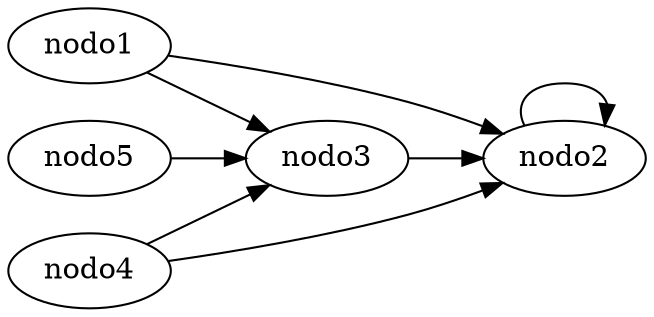 digraph A{
nodo1 -> nodo2;
nodo1 -> nodo3;
nodo2 -> nodo2;
nodo3 -> nodo2;
nodo4 -> nodo3;
nodo4 -> nodo2;
nodo5 -> nodo3;
rankdir=LR;
}
